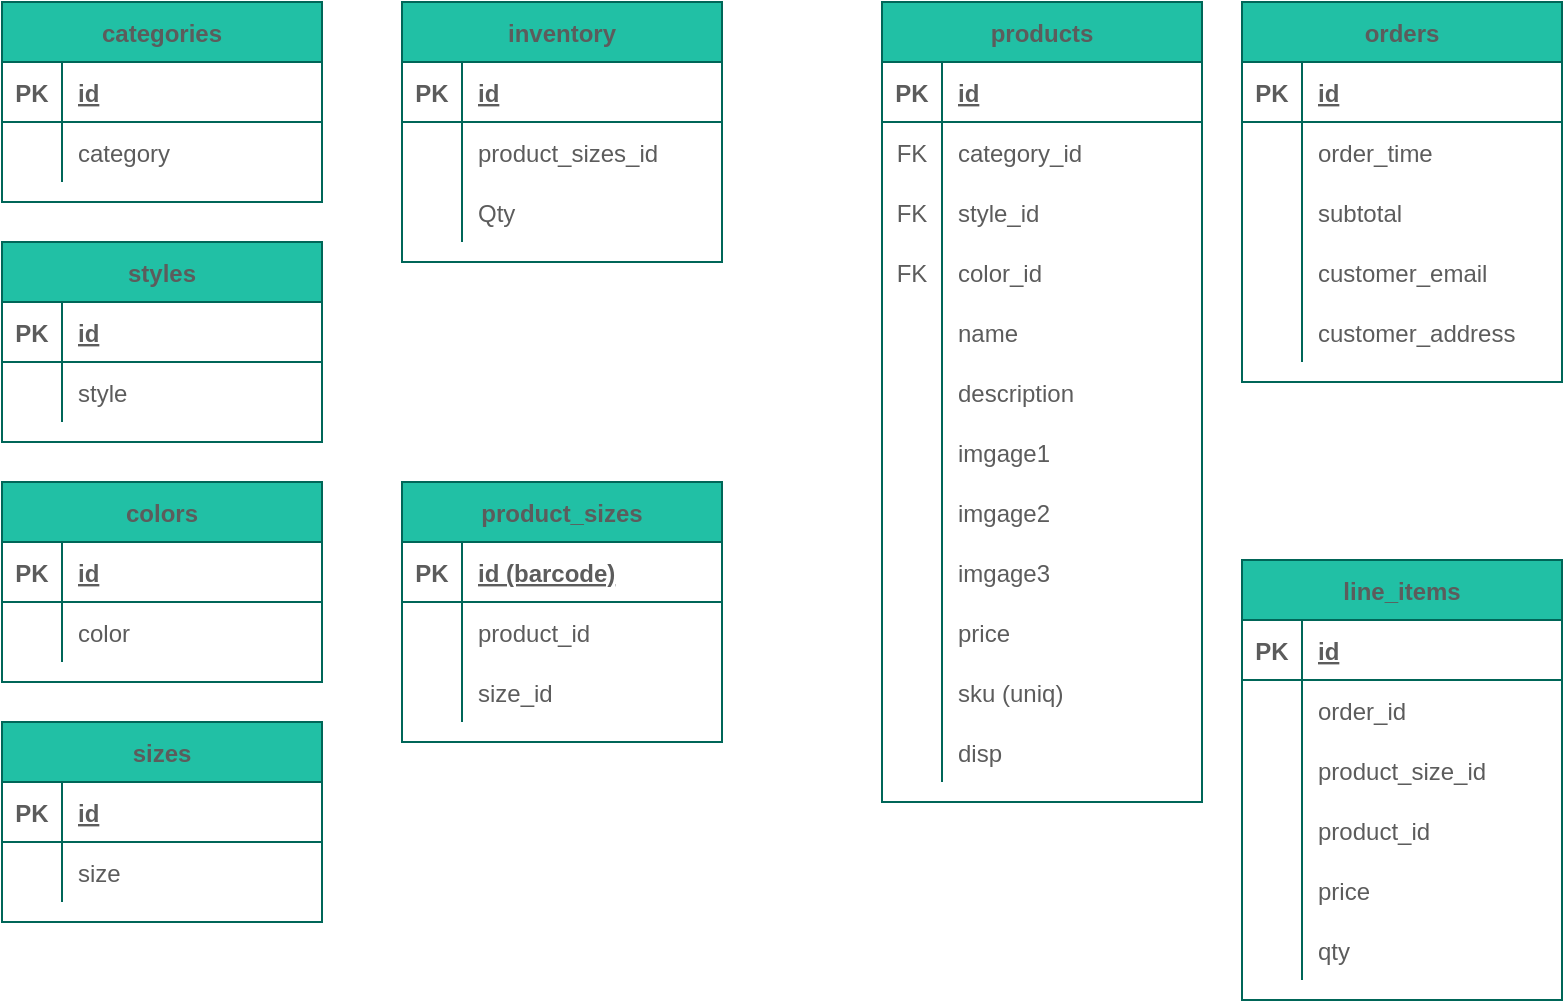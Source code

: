 <mxfile version="20.0.4" type="device"><diagram id="tnVehhKtfRw52It3vK0x" name="Page-1"><mxGraphModel dx="877" dy="520" grid="1" gridSize="10" guides="1" tooltips="1" connect="1" arrows="1" fold="1" page="1" pageScale="1" pageWidth="850" pageHeight="1100" math="0" shadow="0"><root><mxCell id="0"/><mxCell id="1" parent="0"/><mxCell id="VbvhV6_01hrzj6nOwk0_-45" value="categories" style="shape=table;startSize=30;container=1;collapsible=1;childLayout=tableLayout;fixedRows=1;rowLines=0;fontStyle=1;align=center;resizeLast=1;glass=0;fillColor=#21C0A5;strokeColor=#006658;fontColor=#5C5C5C;" parent="1" vertex="1"><mxGeometry x="40" y="40" width="160" height="100" as="geometry"/></mxCell><mxCell id="VbvhV6_01hrzj6nOwk0_-46" value="" style="shape=tableRow;horizontal=0;startSize=0;swimlaneHead=0;swimlaneBody=0;fillColor=none;collapsible=0;dropTarget=0;points=[[0,0.5],[1,0.5]];portConstraint=eastwest;top=0;left=0;right=0;bottom=1;glass=0;strokeColor=#006658;fontColor=#5C5C5C;" parent="VbvhV6_01hrzj6nOwk0_-45" vertex="1"><mxGeometry y="30" width="160" height="30" as="geometry"/></mxCell><mxCell id="VbvhV6_01hrzj6nOwk0_-47" value="PK" style="shape=partialRectangle;connectable=0;fillColor=none;top=0;left=0;bottom=0;right=0;fontStyle=1;overflow=hidden;glass=0;strokeColor=#006658;fontColor=#5C5C5C;" parent="VbvhV6_01hrzj6nOwk0_-46" vertex="1"><mxGeometry width="30" height="30" as="geometry"><mxRectangle width="30" height="30" as="alternateBounds"/></mxGeometry></mxCell><mxCell id="VbvhV6_01hrzj6nOwk0_-48" value="id" style="shape=partialRectangle;connectable=0;fillColor=none;top=0;left=0;bottom=0;right=0;align=left;spacingLeft=6;fontStyle=5;overflow=hidden;glass=0;strokeColor=#006658;fontColor=#5C5C5C;" parent="VbvhV6_01hrzj6nOwk0_-46" vertex="1"><mxGeometry x="30" width="130" height="30" as="geometry"><mxRectangle width="130" height="30" as="alternateBounds"/></mxGeometry></mxCell><mxCell id="VbvhV6_01hrzj6nOwk0_-49" value="" style="shape=tableRow;horizontal=0;startSize=0;swimlaneHead=0;swimlaneBody=0;fillColor=none;collapsible=0;dropTarget=0;points=[[0,0.5],[1,0.5]];portConstraint=eastwest;top=0;left=0;right=0;bottom=0;glass=0;strokeColor=#006658;fontColor=#5C5C5C;" parent="VbvhV6_01hrzj6nOwk0_-45" vertex="1"><mxGeometry y="60" width="160" height="30" as="geometry"/></mxCell><mxCell id="VbvhV6_01hrzj6nOwk0_-50" value="" style="shape=partialRectangle;connectable=0;fillColor=none;top=0;left=0;bottom=0;right=0;editable=1;overflow=hidden;glass=0;strokeColor=#006658;fontColor=#5C5C5C;" parent="VbvhV6_01hrzj6nOwk0_-49" vertex="1"><mxGeometry width="30" height="30" as="geometry"><mxRectangle width="30" height="30" as="alternateBounds"/></mxGeometry></mxCell><mxCell id="VbvhV6_01hrzj6nOwk0_-51" value="category" style="shape=partialRectangle;connectable=0;fillColor=none;top=0;left=0;bottom=0;right=0;align=left;spacingLeft=6;overflow=hidden;glass=0;strokeColor=#006658;fontColor=#5C5C5C;" parent="VbvhV6_01hrzj6nOwk0_-49" vertex="1"><mxGeometry x="30" width="130" height="30" as="geometry"><mxRectangle width="130" height="30" as="alternateBounds"/></mxGeometry></mxCell><mxCell id="VbvhV6_01hrzj6nOwk0_-78" value="styles" style="shape=table;startSize=30;container=1;collapsible=1;childLayout=tableLayout;fixedRows=1;rowLines=0;fontStyle=1;align=center;resizeLast=1;glass=0;fillColor=#21C0A5;strokeColor=#006658;fontColor=#5C5C5C;" parent="1" vertex="1"><mxGeometry x="40" y="160" width="160" height="100" as="geometry"/></mxCell><mxCell id="VbvhV6_01hrzj6nOwk0_-79" value="" style="shape=tableRow;horizontal=0;startSize=0;swimlaneHead=0;swimlaneBody=0;fillColor=none;collapsible=0;dropTarget=0;points=[[0,0.5],[1,0.5]];portConstraint=eastwest;top=0;left=0;right=0;bottom=1;glass=0;strokeColor=#006658;fontColor=#5C5C5C;" parent="VbvhV6_01hrzj6nOwk0_-78" vertex="1"><mxGeometry y="30" width="160" height="30" as="geometry"/></mxCell><mxCell id="VbvhV6_01hrzj6nOwk0_-80" value="PK" style="shape=partialRectangle;connectable=0;fillColor=none;top=0;left=0;bottom=0;right=0;fontStyle=1;overflow=hidden;glass=0;strokeColor=#006658;fontColor=#5C5C5C;" parent="VbvhV6_01hrzj6nOwk0_-79" vertex="1"><mxGeometry width="30" height="30" as="geometry"><mxRectangle width="30" height="30" as="alternateBounds"/></mxGeometry></mxCell><mxCell id="VbvhV6_01hrzj6nOwk0_-81" value="id" style="shape=partialRectangle;connectable=0;fillColor=none;top=0;left=0;bottom=0;right=0;align=left;spacingLeft=6;fontStyle=5;overflow=hidden;glass=0;strokeColor=#006658;fontColor=#5C5C5C;" parent="VbvhV6_01hrzj6nOwk0_-79" vertex="1"><mxGeometry x="30" width="130" height="30" as="geometry"><mxRectangle width="130" height="30" as="alternateBounds"/></mxGeometry></mxCell><mxCell id="VbvhV6_01hrzj6nOwk0_-82" value="" style="shape=tableRow;horizontal=0;startSize=0;swimlaneHead=0;swimlaneBody=0;fillColor=none;collapsible=0;dropTarget=0;points=[[0,0.5],[1,0.5]];portConstraint=eastwest;top=0;left=0;right=0;bottom=0;glass=0;strokeColor=#006658;fontColor=#5C5C5C;" parent="VbvhV6_01hrzj6nOwk0_-78" vertex="1"><mxGeometry y="60" width="160" height="30" as="geometry"/></mxCell><mxCell id="VbvhV6_01hrzj6nOwk0_-83" value="" style="shape=partialRectangle;connectable=0;fillColor=none;top=0;left=0;bottom=0;right=0;editable=1;overflow=hidden;glass=0;strokeColor=#006658;fontColor=#5C5C5C;" parent="VbvhV6_01hrzj6nOwk0_-82" vertex="1"><mxGeometry width="30" height="30" as="geometry"><mxRectangle width="30" height="30" as="alternateBounds"/></mxGeometry></mxCell><mxCell id="VbvhV6_01hrzj6nOwk0_-84" value="style" style="shape=partialRectangle;connectable=0;fillColor=none;top=0;left=0;bottom=0;right=0;align=left;spacingLeft=6;overflow=hidden;glass=0;strokeColor=#006658;fontColor=#5C5C5C;" parent="VbvhV6_01hrzj6nOwk0_-82" vertex="1"><mxGeometry x="30" width="130" height="30" as="geometry"><mxRectangle width="130" height="30" as="alternateBounds"/></mxGeometry></mxCell><mxCell id="VbvhV6_01hrzj6nOwk0_-92" value="colors" style="shape=table;startSize=30;container=1;collapsible=1;childLayout=tableLayout;fixedRows=1;rowLines=0;fontStyle=1;align=center;resizeLast=1;glass=0;fillColor=#21C0A5;strokeColor=#006658;fontColor=#5C5C5C;" parent="1" vertex="1"><mxGeometry x="40" y="280" width="160" height="100" as="geometry"/></mxCell><mxCell id="VbvhV6_01hrzj6nOwk0_-93" value="" style="shape=tableRow;horizontal=0;startSize=0;swimlaneHead=0;swimlaneBody=0;fillColor=none;collapsible=0;dropTarget=0;points=[[0,0.5],[1,0.5]];portConstraint=eastwest;top=0;left=0;right=0;bottom=1;glass=0;strokeColor=#006658;fontColor=#5C5C5C;" parent="VbvhV6_01hrzj6nOwk0_-92" vertex="1"><mxGeometry y="30" width="160" height="30" as="geometry"/></mxCell><mxCell id="VbvhV6_01hrzj6nOwk0_-94" value="PK" style="shape=partialRectangle;connectable=0;fillColor=none;top=0;left=0;bottom=0;right=0;fontStyle=1;overflow=hidden;glass=0;strokeColor=#006658;fontColor=#5C5C5C;" parent="VbvhV6_01hrzj6nOwk0_-93" vertex="1"><mxGeometry width="30" height="30" as="geometry"><mxRectangle width="30" height="30" as="alternateBounds"/></mxGeometry></mxCell><mxCell id="VbvhV6_01hrzj6nOwk0_-95" value="id" style="shape=partialRectangle;connectable=0;fillColor=none;top=0;left=0;bottom=0;right=0;align=left;spacingLeft=6;fontStyle=5;overflow=hidden;glass=0;strokeColor=#006658;fontColor=#5C5C5C;" parent="VbvhV6_01hrzj6nOwk0_-93" vertex="1"><mxGeometry x="30" width="130" height="30" as="geometry"><mxRectangle width="130" height="30" as="alternateBounds"/></mxGeometry></mxCell><mxCell id="VbvhV6_01hrzj6nOwk0_-96" value="" style="shape=tableRow;horizontal=0;startSize=0;swimlaneHead=0;swimlaneBody=0;fillColor=none;collapsible=0;dropTarget=0;points=[[0,0.5],[1,0.5]];portConstraint=eastwest;top=0;left=0;right=0;bottom=0;glass=0;strokeColor=#006658;fontColor=#5C5C5C;" parent="VbvhV6_01hrzj6nOwk0_-92" vertex="1"><mxGeometry y="60" width="160" height="30" as="geometry"/></mxCell><mxCell id="VbvhV6_01hrzj6nOwk0_-97" value="" style="shape=partialRectangle;connectable=0;fillColor=none;top=0;left=0;bottom=0;right=0;editable=1;overflow=hidden;glass=0;strokeColor=#006658;fontColor=#5C5C5C;" parent="VbvhV6_01hrzj6nOwk0_-96" vertex="1"><mxGeometry width="30" height="30" as="geometry"><mxRectangle width="30" height="30" as="alternateBounds"/></mxGeometry></mxCell><mxCell id="VbvhV6_01hrzj6nOwk0_-98" value="color" style="shape=partialRectangle;connectable=0;fillColor=none;top=0;left=0;bottom=0;right=0;align=left;spacingLeft=6;overflow=hidden;glass=0;strokeColor=#006658;fontColor=#5C5C5C;" parent="VbvhV6_01hrzj6nOwk0_-96" vertex="1"><mxGeometry x="30" width="130" height="30" as="geometry"><mxRectangle width="130" height="30" as="alternateBounds"/></mxGeometry></mxCell><mxCell id="VbvhV6_01hrzj6nOwk0_-99" value="sizes" style="shape=table;startSize=30;container=1;collapsible=1;childLayout=tableLayout;fixedRows=1;rowLines=0;fontStyle=1;align=center;resizeLast=1;glass=0;fillColor=#21C0A5;strokeColor=#006658;fontColor=#5C5C5C;" parent="1" vertex="1"><mxGeometry x="40" y="400" width="160" height="100" as="geometry"/></mxCell><mxCell id="VbvhV6_01hrzj6nOwk0_-100" value="" style="shape=tableRow;horizontal=0;startSize=0;swimlaneHead=0;swimlaneBody=0;fillColor=none;collapsible=0;dropTarget=0;points=[[0,0.5],[1,0.5]];portConstraint=eastwest;top=0;left=0;right=0;bottom=1;glass=0;strokeColor=#006658;fontColor=#5C5C5C;" parent="VbvhV6_01hrzj6nOwk0_-99" vertex="1"><mxGeometry y="30" width="160" height="30" as="geometry"/></mxCell><mxCell id="VbvhV6_01hrzj6nOwk0_-101" value="PK" style="shape=partialRectangle;connectable=0;fillColor=none;top=0;left=0;bottom=0;right=0;fontStyle=1;overflow=hidden;glass=0;strokeColor=#006658;fontColor=#5C5C5C;" parent="VbvhV6_01hrzj6nOwk0_-100" vertex="1"><mxGeometry width="30" height="30" as="geometry"><mxRectangle width="30" height="30" as="alternateBounds"/></mxGeometry></mxCell><mxCell id="VbvhV6_01hrzj6nOwk0_-102" value="id" style="shape=partialRectangle;connectable=0;fillColor=none;top=0;left=0;bottom=0;right=0;align=left;spacingLeft=6;fontStyle=5;overflow=hidden;glass=0;strokeColor=#006658;fontColor=#5C5C5C;" parent="VbvhV6_01hrzj6nOwk0_-100" vertex="1"><mxGeometry x="30" width="130" height="30" as="geometry"><mxRectangle width="130" height="30" as="alternateBounds"/></mxGeometry></mxCell><mxCell id="VbvhV6_01hrzj6nOwk0_-103" value="" style="shape=tableRow;horizontal=0;startSize=0;swimlaneHead=0;swimlaneBody=0;fillColor=none;collapsible=0;dropTarget=0;points=[[0,0.5],[1,0.5]];portConstraint=eastwest;top=0;left=0;right=0;bottom=0;glass=0;strokeColor=#006658;fontColor=#5C5C5C;" parent="VbvhV6_01hrzj6nOwk0_-99" vertex="1"><mxGeometry y="60" width="160" height="30" as="geometry"/></mxCell><mxCell id="VbvhV6_01hrzj6nOwk0_-104" value="" style="shape=partialRectangle;connectable=0;fillColor=none;top=0;left=0;bottom=0;right=0;editable=1;overflow=hidden;glass=0;strokeColor=#006658;fontColor=#5C5C5C;" parent="VbvhV6_01hrzj6nOwk0_-103" vertex="1"><mxGeometry width="30" height="30" as="geometry"><mxRectangle width="30" height="30" as="alternateBounds"/></mxGeometry></mxCell><mxCell id="VbvhV6_01hrzj6nOwk0_-105" value="size" style="shape=partialRectangle;connectable=0;fillColor=none;top=0;left=0;bottom=0;right=0;align=left;spacingLeft=6;overflow=hidden;glass=0;strokeColor=#006658;fontColor=#5C5C5C;" parent="VbvhV6_01hrzj6nOwk0_-103" vertex="1"><mxGeometry x="30" width="130" height="30" as="geometry"><mxRectangle width="130" height="30" as="alternateBounds"/></mxGeometry></mxCell><mxCell id="VbvhV6_01hrzj6nOwk0_-106" value="product_sizes" style="shape=table;startSize=30;container=1;collapsible=1;childLayout=tableLayout;fixedRows=1;rowLines=0;fontStyle=1;align=center;resizeLast=1;glass=0;fillColor=#21C0A5;strokeColor=#006658;fontColor=#5C5C5C;" parent="1" vertex="1"><mxGeometry x="240" y="280" width="160" height="130" as="geometry"/></mxCell><mxCell id="VbvhV6_01hrzj6nOwk0_-107" value="" style="shape=tableRow;horizontal=0;startSize=0;swimlaneHead=0;swimlaneBody=0;fillColor=none;collapsible=0;dropTarget=0;points=[[0,0.5],[1,0.5]];portConstraint=eastwest;top=0;left=0;right=0;bottom=1;glass=0;strokeColor=#006658;fontColor=#5C5C5C;" parent="VbvhV6_01hrzj6nOwk0_-106" vertex="1"><mxGeometry y="30" width="160" height="30" as="geometry"/></mxCell><mxCell id="VbvhV6_01hrzj6nOwk0_-108" value="PK" style="shape=partialRectangle;connectable=0;fillColor=none;top=0;left=0;bottom=0;right=0;fontStyle=1;overflow=hidden;glass=0;strokeColor=#006658;fontColor=#5C5C5C;" parent="VbvhV6_01hrzj6nOwk0_-107" vertex="1"><mxGeometry width="30" height="30" as="geometry"><mxRectangle width="30" height="30" as="alternateBounds"/></mxGeometry></mxCell><mxCell id="VbvhV6_01hrzj6nOwk0_-109" value="id (barcode)" style="shape=partialRectangle;connectable=0;fillColor=none;top=0;left=0;bottom=0;right=0;align=left;spacingLeft=6;fontStyle=5;overflow=hidden;glass=0;strokeColor=#006658;fontColor=#5C5C5C;" parent="VbvhV6_01hrzj6nOwk0_-107" vertex="1"><mxGeometry x="30" width="130" height="30" as="geometry"><mxRectangle width="130" height="30" as="alternateBounds"/></mxGeometry></mxCell><mxCell id="VbvhV6_01hrzj6nOwk0_-110" value="" style="shape=tableRow;horizontal=0;startSize=0;swimlaneHead=0;swimlaneBody=0;fillColor=none;collapsible=0;dropTarget=0;points=[[0,0.5],[1,0.5]];portConstraint=eastwest;top=0;left=0;right=0;bottom=0;glass=0;strokeColor=#006658;fontColor=#5C5C5C;" parent="VbvhV6_01hrzj6nOwk0_-106" vertex="1"><mxGeometry y="60" width="160" height="30" as="geometry"/></mxCell><mxCell id="VbvhV6_01hrzj6nOwk0_-111" value="" style="shape=partialRectangle;connectable=0;fillColor=none;top=0;left=0;bottom=0;right=0;editable=1;overflow=hidden;glass=0;strokeColor=#006658;fontColor=#5C5C5C;" parent="VbvhV6_01hrzj6nOwk0_-110" vertex="1"><mxGeometry width="30" height="30" as="geometry"><mxRectangle width="30" height="30" as="alternateBounds"/></mxGeometry></mxCell><mxCell id="VbvhV6_01hrzj6nOwk0_-112" value="product_id" style="shape=partialRectangle;connectable=0;fillColor=none;top=0;left=0;bottom=0;right=0;align=left;spacingLeft=6;overflow=hidden;glass=0;strokeColor=#006658;fontColor=#5C5C5C;" parent="VbvhV6_01hrzj6nOwk0_-110" vertex="1"><mxGeometry x="30" width="130" height="30" as="geometry"><mxRectangle width="130" height="30" as="alternateBounds"/></mxGeometry></mxCell><mxCell id="VbvhV6_01hrzj6nOwk0_-121" value="" style="shape=tableRow;horizontal=0;startSize=0;swimlaneHead=0;swimlaneBody=0;fillColor=none;collapsible=0;dropTarget=0;points=[[0,0.5],[1,0.5]];portConstraint=eastwest;top=0;left=0;right=0;bottom=0;glass=0;strokeColor=#006658;fontColor=#5C5C5C;" parent="VbvhV6_01hrzj6nOwk0_-106" vertex="1"><mxGeometry y="90" width="160" height="30" as="geometry"/></mxCell><mxCell id="VbvhV6_01hrzj6nOwk0_-122" value="" style="shape=partialRectangle;connectable=0;fillColor=none;top=0;left=0;bottom=0;right=0;editable=1;overflow=hidden;glass=0;strokeColor=#006658;fontColor=#5C5C5C;" parent="VbvhV6_01hrzj6nOwk0_-121" vertex="1"><mxGeometry width="30" height="30" as="geometry"><mxRectangle width="30" height="30" as="alternateBounds"/></mxGeometry></mxCell><mxCell id="VbvhV6_01hrzj6nOwk0_-123" value="size_id" style="shape=partialRectangle;connectable=0;fillColor=none;top=0;left=0;bottom=0;right=0;align=left;spacingLeft=6;overflow=hidden;glass=0;strokeColor=#006658;fontColor=#5C5C5C;" parent="VbvhV6_01hrzj6nOwk0_-121" vertex="1"><mxGeometry x="30" width="130" height="30" as="geometry"><mxRectangle width="130" height="30" as="alternateBounds"/></mxGeometry></mxCell><mxCell id="VbvhV6_01hrzj6nOwk0_-127" value="inventory" style="shape=table;startSize=30;container=1;collapsible=1;childLayout=tableLayout;fixedRows=1;rowLines=0;fontStyle=1;align=center;resizeLast=1;glass=0;fillColor=#21C0A5;strokeColor=#006658;fontColor=#5C5C5C;" parent="1" vertex="1"><mxGeometry x="240" y="40" width="160" height="130" as="geometry"/></mxCell><mxCell id="VbvhV6_01hrzj6nOwk0_-128" value="" style="shape=tableRow;horizontal=0;startSize=0;swimlaneHead=0;swimlaneBody=0;fillColor=none;collapsible=0;dropTarget=0;points=[[0,0.5],[1,0.5]];portConstraint=eastwest;top=0;left=0;right=0;bottom=1;glass=0;strokeColor=#006658;fontColor=#5C5C5C;" parent="VbvhV6_01hrzj6nOwk0_-127" vertex="1"><mxGeometry y="30" width="160" height="30" as="geometry"/></mxCell><mxCell id="VbvhV6_01hrzj6nOwk0_-129" value="PK" style="shape=partialRectangle;connectable=0;fillColor=none;top=0;left=0;bottom=0;right=0;fontStyle=1;overflow=hidden;glass=0;strokeColor=#006658;fontColor=#5C5C5C;" parent="VbvhV6_01hrzj6nOwk0_-128" vertex="1"><mxGeometry width="30" height="30" as="geometry"><mxRectangle width="30" height="30" as="alternateBounds"/></mxGeometry></mxCell><mxCell id="VbvhV6_01hrzj6nOwk0_-130" value="id" style="shape=partialRectangle;connectable=0;fillColor=none;top=0;left=0;bottom=0;right=0;align=left;spacingLeft=6;fontStyle=5;overflow=hidden;glass=0;strokeColor=#006658;fontColor=#5C5C5C;" parent="VbvhV6_01hrzj6nOwk0_-128" vertex="1"><mxGeometry x="30" width="130" height="30" as="geometry"><mxRectangle width="130" height="30" as="alternateBounds"/></mxGeometry></mxCell><mxCell id="VbvhV6_01hrzj6nOwk0_-131" value="" style="shape=tableRow;horizontal=0;startSize=0;swimlaneHead=0;swimlaneBody=0;fillColor=none;collapsible=0;dropTarget=0;points=[[0,0.5],[1,0.5]];portConstraint=eastwest;top=0;left=0;right=0;bottom=0;glass=0;strokeColor=#006658;fontColor=#5C5C5C;" parent="VbvhV6_01hrzj6nOwk0_-127" vertex="1"><mxGeometry y="60" width="160" height="30" as="geometry"/></mxCell><mxCell id="VbvhV6_01hrzj6nOwk0_-132" value="" style="shape=partialRectangle;connectable=0;fillColor=none;top=0;left=0;bottom=0;right=0;editable=1;overflow=hidden;glass=0;strokeColor=#006658;fontColor=#5C5C5C;" parent="VbvhV6_01hrzj6nOwk0_-131" vertex="1"><mxGeometry width="30" height="30" as="geometry"><mxRectangle width="30" height="30" as="alternateBounds"/></mxGeometry></mxCell><mxCell id="VbvhV6_01hrzj6nOwk0_-133" value="product_sizes_id" style="shape=partialRectangle;connectable=0;fillColor=none;top=0;left=0;bottom=0;right=0;align=left;spacingLeft=6;overflow=hidden;glass=0;strokeColor=#006658;fontColor=#5C5C5C;" parent="VbvhV6_01hrzj6nOwk0_-131" vertex="1"><mxGeometry x="30" width="130" height="30" as="geometry"><mxRectangle width="130" height="30" as="alternateBounds"/></mxGeometry></mxCell><mxCell id="VbvhV6_01hrzj6nOwk0_-134" value="" style="shape=tableRow;horizontal=0;startSize=0;swimlaneHead=0;swimlaneBody=0;fillColor=none;collapsible=0;dropTarget=0;points=[[0,0.5],[1,0.5]];portConstraint=eastwest;top=0;left=0;right=0;bottom=0;glass=0;strokeColor=#006658;fontColor=#5C5C5C;" parent="VbvhV6_01hrzj6nOwk0_-127" vertex="1"><mxGeometry y="90" width="160" height="30" as="geometry"/></mxCell><mxCell id="VbvhV6_01hrzj6nOwk0_-135" value="" style="shape=partialRectangle;connectable=0;fillColor=none;top=0;left=0;bottom=0;right=0;editable=1;overflow=hidden;glass=0;strokeColor=#006658;fontColor=#5C5C5C;" parent="VbvhV6_01hrzj6nOwk0_-134" vertex="1"><mxGeometry width="30" height="30" as="geometry"><mxRectangle width="30" height="30" as="alternateBounds"/></mxGeometry></mxCell><mxCell id="VbvhV6_01hrzj6nOwk0_-136" value="Qty" style="shape=partialRectangle;connectable=0;fillColor=none;top=0;left=0;bottom=0;right=0;align=left;spacingLeft=6;overflow=hidden;glass=0;strokeColor=#006658;fontColor=#5C5C5C;" parent="VbvhV6_01hrzj6nOwk0_-134" vertex="1"><mxGeometry x="30" width="130" height="30" as="geometry"><mxRectangle width="130" height="30" as="alternateBounds"/></mxGeometry></mxCell><mxCell id="VbvhV6_01hrzj6nOwk0_-140" value="products" style="shape=table;startSize=30;container=1;collapsible=1;childLayout=tableLayout;fixedRows=1;rowLines=0;fontStyle=1;align=center;resizeLast=1;glass=0;fillColor=#21C0A5;strokeColor=#006658;fontColor=#5C5C5C;" parent="1" vertex="1"><mxGeometry x="480" y="40" width="160" height="400" as="geometry"/></mxCell><mxCell id="VbvhV6_01hrzj6nOwk0_-141" value="" style="shape=tableRow;horizontal=0;startSize=0;swimlaneHead=0;swimlaneBody=0;fillColor=none;collapsible=0;dropTarget=0;points=[[0,0.5],[1,0.5]];portConstraint=eastwest;top=0;left=0;right=0;bottom=1;glass=0;strokeColor=#006658;fontColor=#5C5C5C;" parent="VbvhV6_01hrzj6nOwk0_-140" vertex="1"><mxGeometry y="30" width="160" height="30" as="geometry"/></mxCell><mxCell id="VbvhV6_01hrzj6nOwk0_-142" value="PK" style="shape=partialRectangle;connectable=0;fillColor=none;top=0;left=0;bottom=0;right=0;fontStyle=1;overflow=hidden;glass=0;strokeColor=#006658;fontColor=#5C5C5C;" parent="VbvhV6_01hrzj6nOwk0_-141" vertex="1"><mxGeometry width="30" height="30" as="geometry"><mxRectangle width="30" height="30" as="alternateBounds"/></mxGeometry></mxCell><mxCell id="VbvhV6_01hrzj6nOwk0_-143" value="id" style="shape=partialRectangle;connectable=0;fillColor=none;top=0;left=0;bottom=0;right=0;align=left;spacingLeft=6;fontStyle=5;overflow=hidden;glass=0;strokeColor=#006658;fontColor=#5C5C5C;" parent="VbvhV6_01hrzj6nOwk0_-141" vertex="1"><mxGeometry x="30" width="130" height="30" as="geometry"><mxRectangle width="130" height="30" as="alternateBounds"/></mxGeometry></mxCell><mxCell id="VbvhV6_01hrzj6nOwk0_-144" value="" style="shape=tableRow;horizontal=0;startSize=0;swimlaneHead=0;swimlaneBody=0;fillColor=none;collapsible=0;dropTarget=0;points=[[0,0.5],[1,0.5]];portConstraint=eastwest;top=0;left=0;right=0;bottom=0;glass=0;strokeColor=#006658;fontColor=#5C5C5C;" parent="VbvhV6_01hrzj6nOwk0_-140" vertex="1"><mxGeometry y="60" width="160" height="30" as="geometry"/></mxCell><mxCell id="VbvhV6_01hrzj6nOwk0_-145" value="FK" style="shape=partialRectangle;connectable=0;fillColor=none;top=0;left=0;bottom=0;right=0;editable=1;overflow=hidden;glass=0;strokeColor=#006658;fontColor=#5C5C5C;" parent="VbvhV6_01hrzj6nOwk0_-144" vertex="1"><mxGeometry width="30" height="30" as="geometry"><mxRectangle width="30" height="30" as="alternateBounds"/></mxGeometry></mxCell><mxCell id="VbvhV6_01hrzj6nOwk0_-146" value="category_id" style="shape=partialRectangle;connectable=0;fillColor=none;top=0;left=0;bottom=0;right=0;align=left;spacingLeft=6;overflow=hidden;glass=0;strokeColor=#006658;fontColor=#5C5C5C;" parent="VbvhV6_01hrzj6nOwk0_-144" vertex="1"><mxGeometry x="30" width="130" height="30" as="geometry"><mxRectangle width="130" height="30" as="alternateBounds"/></mxGeometry></mxCell><mxCell id="VbvhV6_01hrzj6nOwk0_-147" value="" style="shape=tableRow;horizontal=0;startSize=0;swimlaneHead=0;swimlaneBody=0;fillColor=none;collapsible=0;dropTarget=0;points=[[0,0.5],[1,0.5]];portConstraint=eastwest;top=0;left=0;right=0;bottom=0;glass=0;strokeColor=#006658;fontColor=#5C5C5C;" parent="VbvhV6_01hrzj6nOwk0_-140" vertex="1"><mxGeometry y="90" width="160" height="30" as="geometry"/></mxCell><mxCell id="VbvhV6_01hrzj6nOwk0_-148" value="FK" style="shape=partialRectangle;connectable=0;fillColor=none;top=0;left=0;bottom=0;right=0;editable=1;overflow=hidden;glass=0;strokeColor=#006658;fontColor=#5C5C5C;" parent="VbvhV6_01hrzj6nOwk0_-147" vertex="1"><mxGeometry width="30" height="30" as="geometry"><mxRectangle width="30" height="30" as="alternateBounds"/></mxGeometry></mxCell><mxCell id="VbvhV6_01hrzj6nOwk0_-149" value="style_id" style="shape=partialRectangle;connectable=0;fillColor=none;top=0;left=0;bottom=0;right=0;align=left;spacingLeft=6;overflow=hidden;glass=0;strokeColor=#006658;fontColor=#5C5C5C;" parent="VbvhV6_01hrzj6nOwk0_-147" vertex="1"><mxGeometry x="30" width="130" height="30" as="geometry"><mxRectangle width="130" height="30" as="alternateBounds"/></mxGeometry></mxCell><mxCell id="VbvhV6_01hrzj6nOwk0_-153" value="" style="shape=tableRow;horizontal=0;startSize=0;swimlaneHead=0;swimlaneBody=0;fillColor=none;collapsible=0;dropTarget=0;points=[[0,0.5],[1,0.5]];portConstraint=eastwest;top=0;left=0;right=0;bottom=0;glass=0;strokeColor=#006658;fontColor=#5C5C5C;" parent="VbvhV6_01hrzj6nOwk0_-140" vertex="1"><mxGeometry y="120" width="160" height="30" as="geometry"/></mxCell><mxCell id="VbvhV6_01hrzj6nOwk0_-154" value="FK" style="shape=partialRectangle;connectable=0;fillColor=none;top=0;left=0;bottom=0;right=0;editable=1;overflow=hidden;glass=0;strokeColor=#006658;fontColor=#5C5C5C;" parent="VbvhV6_01hrzj6nOwk0_-153" vertex="1"><mxGeometry width="30" height="30" as="geometry"><mxRectangle width="30" height="30" as="alternateBounds"/></mxGeometry></mxCell><mxCell id="VbvhV6_01hrzj6nOwk0_-155" value="color_id" style="shape=partialRectangle;connectable=0;fillColor=none;top=0;left=0;bottom=0;right=0;align=left;spacingLeft=6;overflow=hidden;glass=0;strokeColor=#006658;fontColor=#5C5C5C;" parent="VbvhV6_01hrzj6nOwk0_-153" vertex="1"><mxGeometry x="30" width="130" height="30" as="geometry"><mxRectangle width="130" height="30" as="alternateBounds"/></mxGeometry></mxCell><mxCell id="VbvhV6_01hrzj6nOwk0_-156" value="" style="shape=tableRow;horizontal=0;startSize=0;swimlaneHead=0;swimlaneBody=0;fillColor=none;collapsible=0;dropTarget=0;points=[[0,0.5],[1,0.5]];portConstraint=eastwest;top=0;left=0;right=0;bottom=0;glass=0;strokeColor=#006658;fontColor=#5C5C5C;" parent="VbvhV6_01hrzj6nOwk0_-140" vertex="1"><mxGeometry y="150" width="160" height="30" as="geometry"/></mxCell><mxCell id="VbvhV6_01hrzj6nOwk0_-157" value="" style="shape=partialRectangle;connectable=0;fillColor=none;top=0;left=0;bottom=0;right=0;editable=1;overflow=hidden;glass=0;strokeColor=#006658;fontColor=#5C5C5C;" parent="VbvhV6_01hrzj6nOwk0_-156" vertex="1"><mxGeometry width="30" height="30" as="geometry"><mxRectangle width="30" height="30" as="alternateBounds"/></mxGeometry></mxCell><mxCell id="VbvhV6_01hrzj6nOwk0_-158" value="name" style="shape=partialRectangle;connectable=0;fillColor=none;top=0;left=0;bottom=0;right=0;align=left;spacingLeft=6;overflow=hidden;glass=0;strokeColor=#006658;fontColor=#5C5C5C;" parent="VbvhV6_01hrzj6nOwk0_-156" vertex="1"><mxGeometry x="30" width="130" height="30" as="geometry"><mxRectangle width="130" height="30" as="alternateBounds"/></mxGeometry></mxCell><mxCell id="VbvhV6_01hrzj6nOwk0_-168" value="" style="shape=tableRow;horizontal=0;startSize=0;swimlaneHead=0;swimlaneBody=0;fillColor=none;collapsible=0;dropTarget=0;points=[[0,0.5],[1,0.5]];portConstraint=eastwest;top=0;left=0;right=0;bottom=0;glass=0;strokeColor=#006658;fontColor=#5C5C5C;" parent="VbvhV6_01hrzj6nOwk0_-140" vertex="1"><mxGeometry y="180" width="160" height="30" as="geometry"/></mxCell><mxCell id="VbvhV6_01hrzj6nOwk0_-169" value="" style="shape=partialRectangle;connectable=0;fillColor=none;top=0;left=0;bottom=0;right=0;editable=1;overflow=hidden;glass=0;strokeColor=#006658;fontColor=#5C5C5C;" parent="VbvhV6_01hrzj6nOwk0_-168" vertex="1"><mxGeometry width="30" height="30" as="geometry"><mxRectangle width="30" height="30" as="alternateBounds"/></mxGeometry></mxCell><mxCell id="VbvhV6_01hrzj6nOwk0_-170" value="description" style="shape=partialRectangle;connectable=0;fillColor=none;top=0;left=0;bottom=0;right=0;align=left;spacingLeft=6;overflow=hidden;glass=0;strokeColor=#006658;fontColor=#5C5C5C;" parent="VbvhV6_01hrzj6nOwk0_-168" vertex="1"><mxGeometry x="30" width="130" height="30" as="geometry"><mxRectangle width="130" height="30" as="alternateBounds"/></mxGeometry></mxCell><mxCell id="VbvhV6_01hrzj6nOwk0_-159" value="" style="shape=tableRow;horizontal=0;startSize=0;swimlaneHead=0;swimlaneBody=0;fillColor=none;collapsible=0;dropTarget=0;points=[[0,0.5],[1,0.5]];portConstraint=eastwest;top=0;left=0;right=0;bottom=0;glass=0;strokeColor=#006658;fontColor=#5C5C5C;" parent="VbvhV6_01hrzj6nOwk0_-140" vertex="1"><mxGeometry y="210" width="160" height="30" as="geometry"/></mxCell><mxCell id="VbvhV6_01hrzj6nOwk0_-160" value="" style="shape=partialRectangle;connectable=0;fillColor=none;top=0;left=0;bottom=0;right=0;editable=1;overflow=hidden;glass=0;strokeColor=#006658;fontColor=#5C5C5C;" parent="VbvhV6_01hrzj6nOwk0_-159" vertex="1"><mxGeometry width="30" height="30" as="geometry"><mxRectangle width="30" height="30" as="alternateBounds"/></mxGeometry></mxCell><mxCell id="VbvhV6_01hrzj6nOwk0_-161" value="imgage1" style="shape=partialRectangle;connectable=0;fillColor=none;top=0;left=0;bottom=0;right=0;align=left;spacingLeft=6;overflow=hidden;glass=0;strokeColor=#006658;fontColor=#5C5C5C;" parent="VbvhV6_01hrzj6nOwk0_-159" vertex="1"><mxGeometry x="30" width="130" height="30" as="geometry"><mxRectangle width="130" height="30" as="alternateBounds"/></mxGeometry></mxCell><mxCell id="VbvhV6_01hrzj6nOwk0_-162" value="" style="shape=tableRow;horizontal=0;startSize=0;swimlaneHead=0;swimlaneBody=0;fillColor=none;collapsible=0;dropTarget=0;points=[[0,0.5],[1,0.5]];portConstraint=eastwest;top=0;left=0;right=0;bottom=0;glass=0;strokeColor=#006658;fontColor=#5C5C5C;" parent="VbvhV6_01hrzj6nOwk0_-140" vertex="1"><mxGeometry y="240" width="160" height="30" as="geometry"/></mxCell><mxCell id="VbvhV6_01hrzj6nOwk0_-163" value="" style="shape=partialRectangle;connectable=0;fillColor=none;top=0;left=0;bottom=0;right=0;editable=1;overflow=hidden;glass=0;strokeColor=#006658;fontColor=#5C5C5C;" parent="VbvhV6_01hrzj6nOwk0_-162" vertex="1"><mxGeometry width="30" height="30" as="geometry"><mxRectangle width="30" height="30" as="alternateBounds"/></mxGeometry></mxCell><mxCell id="VbvhV6_01hrzj6nOwk0_-164" value="imgage2" style="shape=partialRectangle;connectable=0;fillColor=none;top=0;left=0;bottom=0;right=0;align=left;spacingLeft=6;overflow=hidden;glass=0;strokeColor=#006658;fontColor=#5C5C5C;" parent="VbvhV6_01hrzj6nOwk0_-162" vertex="1"><mxGeometry x="30" width="130" height="30" as="geometry"><mxRectangle width="130" height="30" as="alternateBounds"/></mxGeometry></mxCell><mxCell id="VbvhV6_01hrzj6nOwk0_-165" value="" style="shape=tableRow;horizontal=0;startSize=0;swimlaneHead=0;swimlaneBody=0;fillColor=none;collapsible=0;dropTarget=0;points=[[0,0.5],[1,0.5]];portConstraint=eastwest;top=0;left=0;right=0;bottom=0;glass=0;strokeColor=#006658;fontColor=#5C5C5C;" parent="VbvhV6_01hrzj6nOwk0_-140" vertex="1"><mxGeometry y="270" width="160" height="30" as="geometry"/></mxCell><mxCell id="VbvhV6_01hrzj6nOwk0_-166" value="" style="shape=partialRectangle;connectable=0;fillColor=none;top=0;left=0;bottom=0;right=0;editable=1;overflow=hidden;glass=0;strokeColor=#006658;fontColor=#5C5C5C;" parent="VbvhV6_01hrzj6nOwk0_-165" vertex="1"><mxGeometry width="30" height="30" as="geometry"><mxRectangle width="30" height="30" as="alternateBounds"/></mxGeometry></mxCell><mxCell id="VbvhV6_01hrzj6nOwk0_-167" value="imgage3" style="shape=partialRectangle;connectable=0;fillColor=none;top=0;left=0;bottom=0;right=0;align=left;spacingLeft=6;overflow=hidden;glass=0;strokeColor=#006658;fontColor=#5C5C5C;" parent="VbvhV6_01hrzj6nOwk0_-165" vertex="1"><mxGeometry x="30" width="130" height="30" as="geometry"><mxRectangle width="130" height="30" as="alternateBounds"/></mxGeometry></mxCell><mxCell id="VbvhV6_01hrzj6nOwk0_-171" value="" style="shape=tableRow;horizontal=0;startSize=0;swimlaneHead=0;swimlaneBody=0;fillColor=none;collapsible=0;dropTarget=0;points=[[0,0.5],[1,0.5]];portConstraint=eastwest;top=0;left=0;right=0;bottom=0;glass=0;strokeColor=#006658;fontColor=#5C5C5C;" parent="VbvhV6_01hrzj6nOwk0_-140" vertex="1"><mxGeometry y="300" width="160" height="30" as="geometry"/></mxCell><mxCell id="VbvhV6_01hrzj6nOwk0_-172" value="" style="shape=partialRectangle;connectable=0;fillColor=none;top=0;left=0;bottom=0;right=0;editable=1;overflow=hidden;glass=0;strokeColor=#006658;fontColor=#5C5C5C;" parent="VbvhV6_01hrzj6nOwk0_-171" vertex="1"><mxGeometry width="30" height="30" as="geometry"><mxRectangle width="30" height="30" as="alternateBounds"/></mxGeometry></mxCell><mxCell id="VbvhV6_01hrzj6nOwk0_-173" value="price" style="shape=partialRectangle;connectable=0;fillColor=none;top=0;left=0;bottom=0;right=0;align=left;spacingLeft=6;overflow=hidden;glass=0;strokeColor=#006658;fontColor=#5C5C5C;" parent="VbvhV6_01hrzj6nOwk0_-171" vertex="1"><mxGeometry x="30" width="130" height="30" as="geometry"><mxRectangle width="130" height="30" as="alternateBounds"/></mxGeometry></mxCell><mxCell id="_h-5OMpNQxA_6fFcG_HP-1" value="" style="shape=tableRow;horizontal=0;startSize=0;swimlaneHead=0;swimlaneBody=0;fillColor=none;collapsible=0;dropTarget=0;points=[[0,0.5],[1,0.5]];portConstraint=eastwest;top=0;left=0;right=0;bottom=0;glass=0;strokeColor=#006658;fontColor=#5C5C5C;" parent="VbvhV6_01hrzj6nOwk0_-140" vertex="1"><mxGeometry y="330" width="160" height="30" as="geometry"/></mxCell><mxCell id="_h-5OMpNQxA_6fFcG_HP-2" value="" style="shape=partialRectangle;connectable=0;fillColor=none;top=0;left=0;bottom=0;right=0;editable=1;overflow=hidden;glass=0;strokeColor=#006658;fontColor=#5C5C5C;" parent="_h-5OMpNQxA_6fFcG_HP-1" vertex="1"><mxGeometry width="30" height="30" as="geometry"><mxRectangle width="30" height="30" as="alternateBounds"/></mxGeometry></mxCell><mxCell id="_h-5OMpNQxA_6fFcG_HP-3" value="sku (uniq)" style="shape=partialRectangle;connectable=0;fillColor=none;top=0;left=0;bottom=0;right=0;align=left;spacingLeft=6;overflow=hidden;glass=0;strokeColor=#006658;fontColor=#5C5C5C;" parent="_h-5OMpNQxA_6fFcG_HP-1" vertex="1"><mxGeometry x="30" width="130" height="30" as="geometry"><mxRectangle width="130" height="30" as="alternateBounds"/></mxGeometry></mxCell><mxCell id="_h-5OMpNQxA_6fFcG_HP-4" value="" style="shape=tableRow;horizontal=0;startSize=0;swimlaneHead=0;swimlaneBody=0;fillColor=none;collapsible=0;dropTarget=0;points=[[0,0.5],[1,0.5]];portConstraint=eastwest;top=0;left=0;right=0;bottom=0;glass=0;strokeColor=#006658;fontColor=#5C5C5C;" parent="VbvhV6_01hrzj6nOwk0_-140" vertex="1"><mxGeometry y="360" width="160" height="30" as="geometry"/></mxCell><mxCell id="_h-5OMpNQxA_6fFcG_HP-5" value="" style="shape=partialRectangle;connectable=0;fillColor=none;top=0;left=0;bottom=0;right=0;editable=1;overflow=hidden;glass=0;strokeColor=#006658;fontColor=#5C5C5C;" parent="_h-5OMpNQxA_6fFcG_HP-4" vertex="1"><mxGeometry width="30" height="30" as="geometry"><mxRectangle width="30" height="30" as="alternateBounds"/></mxGeometry></mxCell><mxCell id="_h-5OMpNQxA_6fFcG_HP-6" value="disp" style="shape=partialRectangle;connectable=0;fillColor=none;top=0;left=0;bottom=0;right=0;align=left;spacingLeft=6;overflow=hidden;glass=0;strokeColor=#006658;fontColor=#5C5C5C;" parent="_h-5OMpNQxA_6fFcG_HP-4" vertex="1"><mxGeometry x="30" width="130" height="30" as="geometry"><mxRectangle width="130" height="30" as="alternateBounds"/></mxGeometry></mxCell><mxCell id="XUmKeAbb4T1ocHlVBFH7-1" value="orders" style="shape=table;startSize=30;container=1;collapsible=1;childLayout=tableLayout;fixedRows=1;rowLines=0;fontStyle=1;align=center;resizeLast=1;glass=0;fillColor=#21C0A5;strokeColor=#006658;fontColor=#5C5C5C;" vertex="1" parent="1"><mxGeometry x="660" y="40" width="160" height="190" as="geometry"/></mxCell><mxCell id="XUmKeAbb4T1ocHlVBFH7-2" value="" style="shape=tableRow;horizontal=0;startSize=0;swimlaneHead=0;swimlaneBody=0;fillColor=none;collapsible=0;dropTarget=0;points=[[0,0.5],[1,0.5]];portConstraint=eastwest;top=0;left=0;right=0;bottom=1;glass=0;strokeColor=#006658;fontColor=#5C5C5C;" vertex="1" parent="XUmKeAbb4T1ocHlVBFH7-1"><mxGeometry y="30" width="160" height="30" as="geometry"/></mxCell><mxCell id="XUmKeAbb4T1ocHlVBFH7-3" value="PK" style="shape=partialRectangle;connectable=0;fillColor=none;top=0;left=0;bottom=0;right=0;fontStyle=1;overflow=hidden;glass=0;strokeColor=#006658;fontColor=#5C5C5C;" vertex="1" parent="XUmKeAbb4T1ocHlVBFH7-2"><mxGeometry width="30" height="30" as="geometry"><mxRectangle width="30" height="30" as="alternateBounds"/></mxGeometry></mxCell><mxCell id="XUmKeAbb4T1ocHlVBFH7-4" value="id" style="shape=partialRectangle;connectable=0;fillColor=none;top=0;left=0;bottom=0;right=0;align=left;spacingLeft=6;fontStyle=5;overflow=hidden;glass=0;strokeColor=#006658;fontColor=#5C5C5C;" vertex="1" parent="XUmKeAbb4T1ocHlVBFH7-2"><mxGeometry x="30" width="130" height="30" as="geometry"><mxRectangle width="130" height="30" as="alternateBounds"/></mxGeometry></mxCell><mxCell id="XUmKeAbb4T1ocHlVBFH7-5" value="" style="shape=tableRow;horizontal=0;startSize=0;swimlaneHead=0;swimlaneBody=0;fillColor=none;collapsible=0;dropTarget=0;points=[[0,0.5],[1,0.5]];portConstraint=eastwest;top=0;left=0;right=0;bottom=0;glass=0;strokeColor=#006658;fontColor=#5C5C5C;" vertex="1" parent="XUmKeAbb4T1ocHlVBFH7-1"><mxGeometry y="60" width="160" height="30" as="geometry"/></mxCell><mxCell id="XUmKeAbb4T1ocHlVBFH7-6" value="" style="shape=partialRectangle;connectable=0;fillColor=none;top=0;left=0;bottom=0;right=0;editable=1;overflow=hidden;glass=0;strokeColor=#006658;fontColor=#5C5C5C;" vertex="1" parent="XUmKeAbb4T1ocHlVBFH7-5"><mxGeometry width="30" height="30" as="geometry"><mxRectangle width="30" height="30" as="alternateBounds"/></mxGeometry></mxCell><mxCell id="XUmKeAbb4T1ocHlVBFH7-7" value="order_time" style="shape=partialRectangle;connectable=0;fillColor=none;top=0;left=0;bottom=0;right=0;align=left;spacingLeft=6;overflow=hidden;glass=0;strokeColor=#006658;fontColor=#5C5C5C;" vertex="1" parent="XUmKeAbb4T1ocHlVBFH7-5"><mxGeometry x="30" width="130" height="30" as="geometry"><mxRectangle width="130" height="30" as="alternateBounds"/></mxGeometry></mxCell><mxCell id="XUmKeAbb4T1ocHlVBFH7-8" value="" style="shape=tableRow;horizontal=0;startSize=0;swimlaneHead=0;swimlaneBody=0;fillColor=none;collapsible=0;dropTarget=0;points=[[0,0.5],[1,0.5]];portConstraint=eastwest;top=0;left=0;right=0;bottom=0;glass=0;strokeColor=#006658;fontColor=#5C5C5C;" vertex="1" parent="XUmKeAbb4T1ocHlVBFH7-1"><mxGeometry y="90" width="160" height="30" as="geometry"/></mxCell><mxCell id="XUmKeAbb4T1ocHlVBFH7-9" value="" style="shape=partialRectangle;connectable=0;fillColor=none;top=0;left=0;bottom=0;right=0;editable=1;overflow=hidden;glass=0;strokeColor=#006658;fontColor=#5C5C5C;" vertex="1" parent="XUmKeAbb4T1ocHlVBFH7-8"><mxGeometry width="30" height="30" as="geometry"><mxRectangle width="30" height="30" as="alternateBounds"/></mxGeometry></mxCell><mxCell id="XUmKeAbb4T1ocHlVBFH7-10" value="subtotal" style="shape=partialRectangle;connectable=0;fillColor=none;top=0;left=0;bottom=0;right=0;align=left;spacingLeft=6;overflow=hidden;glass=0;strokeColor=#006658;fontColor=#5C5C5C;" vertex="1" parent="XUmKeAbb4T1ocHlVBFH7-8"><mxGeometry x="30" width="130" height="30" as="geometry"><mxRectangle width="130" height="30" as="alternateBounds"/></mxGeometry></mxCell><mxCell id="XUmKeAbb4T1ocHlVBFH7-31" value="" style="shape=tableRow;horizontal=0;startSize=0;swimlaneHead=0;swimlaneBody=0;fillColor=none;collapsible=0;dropTarget=0;points=[[0,0.5],[1,0.5]];portConstraint=eastwest;top=0;left=0;right=0;bottom=0;glass=0;strokeColor=#006658;fontColor=#5C5C5C;" vertex="1" parent="XUmKeAbb4T1ocHlVBFH7-1"><mxGeometry y="120" width="160" height="30" as="geometry"/></mxCell><mxCell id="XUmKeAbb4T1ocHlVBFH7-32" value="" style="shape=partialRectangle;connectable=0;fillColor=none;top=0;left=0;bottom=0;right=0;editable=1;overflow=hidden;glass=0;strokeColor=#006658;fontColor=#5C5C5C;" vertex="1" parent="XUmKeAbb4T1ocHlVBFH7-31"><mxGeometry width="30" height="30" as="geometry"><mxRectangle width="30" height="30" as="alternateBounds"/></mxGeometry></mxCell><mxCell id="XUmKeAbb4T1ocHlVBFH7-33" value="customer_email" style="shape=partialRectangle;connectable=0;fillColor=none;top=0;left=0;bottom=0;right=0;align=left;spacingLeft=6;overflow=hidden;glass=0;strokeColor=#006658;fontColor=#5C5C5C;" vertex="1" parent="XUmKeAbb4T1ocHlVBFH7-31"><mxGeometry x="30" width="130" height="30" as="geometry"><mxRectangle width="130" height="30" as="alternateBounds"/></mxGeometry></mxCell><mxCell id="XUmKeAbb4T1ocHlVBFH7-34" value="" style="shape=tableRow;horizontal=0;startSize=0;swimlaneHead=0;swimlaneBody=0;fillColor=none;collapsible=0;dropTarget=0;points=[[0,0.5],[1,0.5]];portConstraint=eastwest;top=0;left=0;right=0;bottom=0;glass=0;strokeColor=#006658;fontColor=#5C5C5C;" vertex="1" parent="XUmKeAbb4T1ocHlVBFH7-1"><mxGeometry y="150" width="160" height="30" as="geometry"/></mxCell><mxCell id="XUmKeAbb4T1ocHlVBFH7-35" value="" style="shape=partialRectangle;connectable=0;fillColor=none;top=0;left=0;bottom=0;right=0;editable=1;overflow=hidden;glass=0;strokeColor=#006658;fontColor=#5C5C5C;" vertex="1" parent="XUmKeAbb4T1ocHlVBFH7-34"><mxGeometry width="30" height="30" as="geometry"><mxRectangle width="30" height="30" as="alternateBounds"/></mxGeometry></mxCell><mxCell id="XUmKeAbb4T1ocHlVBFH7-36" value="customer_address" style="shape=partialRectangle;connectable=0;fillColor=none;top=0;left=0;bottom=0;right=0;align=left;spacingLeft=6;overflow=hidden;glass=0;strokeColor=#006658;fontColor=#5C5C5C;" vertex="1" parent="XUmKeAbb4T1ocHlVBFH7-34"><mxGeometry x="30" width="130" height="30" as="geometry"><mxRectangle width="130" height="30" as="alternateBounds"/></mxGeometry></mxCell><mxCell id="XUmKeAbb4T1ocHlVBFH7-11" value="line_items" style="shape=table;startSize=30;container=1;collapsible=1;childLayout=tableLayout;fixedRows=1;rowLines=0;fontStyle=1;align=center;resizeLast=1;glass=0;fillColor=#21C0A5;strokeColor=#006658;fontColor=#5C5C5C;" vertex="1" parent="1"><mxGeometry x="660" y="319" width="160" height="220" as="geometry"/></mxCell><mxCell id="XUmKeAbb4T1ocHlVBFH7-12" value="" style="shape=tableRow;horizontal=0;startSize=0;swimlaneHead=0;swimlaneBody=0;fillColor=none;collapsible=0;dropTarget=0;points=[[0,0.5],[1,0.5]];portConstraint=eastwest;top=0;left=0;right=0;bottom=1;glass=0;strokeColor=#006658;fontColor=#5C5C5C;" vertex="1" parent="XUmKeAbb4T1ocHlVBFH7-11"><mxGeometry y="30" width="160" height="30" as="geometry"/></mxCell><mxCell id="XUmKeAbb4T1ocHlVBFH7-13" value="PK" style="shape=partialRectangle;connectable=0;fillColor=none;top=0;left=0;bottom=0;right=0;fontStyle=1;overflow=hidden;glass=0;strokeColor=#006658;fontColor=#5C5C5C;" vertex="1" parent="XUmKeAbb4T1ocHlVBFH7-12"><mxGeometry width="30" height="30" as="geometry"><mxRectangle width="30" height="30" as="alternateBounds"/></mxGeometry></mxCell><mxCell id="XUmKeAbb4T1ocHlVBFH7-14" value="id" style="shape=partialRectangle;connectable=0;fillColor=none;top=0;left=0;bottom=0;right=0;align=left;spacingLeft=6;fontStyle=5;overflow=hidden;glass=0;strokeColor=#006658;fontColor=#5C5C5C;" vertex="1" parent="XUmKeAbb4T1ocHlVBFH7-12"><mxGeometry x="30" width="130" height="30" as="geometry"><mxRectangle width="130" height="30" as="alternateBounds"/></mxGeometry></mxCell><mxCell id="XUmKeAbb4T1ocHlVBFH7-15" value="" style="shape=tableRow;horizontal=0;startSize=0;swimlaneHead=0;swimlaneBody=0;fillColor=none;collapsible=0;dropTarget=0;points=[[0,0.5],[1,0.5]];portConstraint=eastwest;top=0;left=0;right=0;bottom=0;glass=0;strokeColor=#006658;fontColor=#5C5C5C;" vertex="1" parent="XUmKeAbb4T1ocHlVBFH7-11"><mxGeometry y="60" width="160" height="30" as="geometry"/></mxCell><mxCell id="XUmKeAbb4T1ocHlVBFH7-16" value="" style="shape=partialRectangle;connectable=0;fillColor=none;top=0;left=0;bottom=0;right=0;editable=1;overflow=hidden;glass=0;strokeColor=#006658;fontColor=#5C5C5C;" vertex="1" parent="XUmKeAbb4T1ocHlVBFH7-15"><mxGeometry width="30" height="30" as="geometry"><mxRectangle width="30" height="30" as="alternateBounds"/></mxGeometry></mxCell><mxCell id="XUmKeAbb4T1ocHlVBFH7-17" value="order_id" style="shape=partialRectangle;connectable=0;fillColor=none;top=0;left=0;bottom=0;right=0;align=left;spacingLeft=6;overflow=hidden;glass=0;strokeColor=#006658;fontColor=#5C5C5C;" vertex="1" parent="XUmKeAbb4T1ocHlVBFH7-15"><mxGeometry x="30" width="130" height="30" as="geometry"><mxRectangle width="130" height="30" as="alternateBounds"/></mxGeometry></mxCell><mxCell id="XUmKeAbb4T1ocHlVBFH7-28" value="" style="shape=tableRow;horizontal=0;startSize=0;swimlaneHead=0;swimlaneBody=0;fillColor=none;collapsible=0;dropTarget=0;points=[[0,0.5],[1,0.5]];portConstraint=eastwest;top=0;left=0;right=0;bottom=0;glass=0;strokeColor=#006658;fontColor=#5C5C5C;" vertex="1" parent="XUmKeAbb4T1ocHlVBFH7-11"><mxGeometry y="90" width="160" height="30" as="geometry"/></mxCell><mxCell id="XUmKeAbb4T1ocHlVBFH7-29" value="" style="shape=partialRectangle;connectable=0;fillColor=none;top=0;left=0;bottom=0;right=0;editable=1;overflow=hidden;glass=0;strokeColor=#006658;fontColor=#5C5C5C;" vertex="1" parent="XUmKeAbb4T1ocHlVBFH7-28"><mxGeometry width="30" height="30" as="geometry"><mxRectangle width="30" height="30" as="alternateBounds"/></mxGeometry></mxCell><mxCell id="XUmKeAbb4T1ocHlVBFH7-30" value="product_size_id" style="shape=partialRectangle;connectable=0;fillColor=none;top=0;left=0;bottom=0;right=0;align=left;spacingLeft=6;overflow=hidden;glass=0;strokeColor=#006658;fontColor=#5C5C5C;" vertex="1" parent="XUmKeAbb4T1ocHlVBFH7-28"><mxGeometry x="30" width="130" height="30" as="geometry"><mxRectangle width="130" height="30" as="alternateBounds"/></mxGeometry></mxCell><mxCell id="XUmKeAbb4T1ocHlVBFH7-25" value="" style="shape=tableRow;horizontal=0;startSize=0;swimlaneHead=0;swimlaneBody=0;fillColor=none;collapsible=0;dropTarget=0;points=[[0,0.5],[1,0.5]];portConstraint=eastwest;top=0;left=0;right=0;bottom=0;glass=0;strokeColor=#006658;fontColor=#5C5C5C;" vertex="1" parent="XUmKeAbb4T1ocHlVBFH7-11"><mxGeometry y="120" width="160" height="30" as="geometry"/></mxCell><mxCell id="XUmKeAbb4T1ocHlVBFH7-26" value="" style="shape=partialRectangle;connectable=0;fillColor=none;top=0;left=0;bottom=0;right=0;editable=1;overflow=hidden;glass=0;strokeColor=#006658;fontColor=#5C5C5C;" vertex="1" parent="XUmKeAbb4T1ocHlVBFH7-25"><mxGeometry width="30" height="30" as="geometry"><mxRectangle width="30" height="30" as="alternateBounds"/></mxGeometry></mxCell><mxCell id="XUmKeAbb4T1ocHlVBFH7-27" value="product_id" style="shape=partialRectangle;connectable=0;fillColor=none;top=0;left=0;bottom=0;right=0;align=left;spacingLeft=6;overflow=hidden;glass=0;strokeColor=#006658;fontColor=#5C5C5C;" vertex="1" parent="XUmKeAbb4T1ocHlVBFH7-25"><mxGeometry x="30" width="130" height="30" as="geometry"><mxRectangle width="130" height="30" as="alternateBounds"/></mxGeometry></mxCell><mxCell id="XUmKeAbb4T1ocHlVBFH7-22" value="" style="shape=tableRow;horizontal=0;startSize=0;swimlaneHead=0;swimlaneBody=0;fillColor=none;collapsible=0;dropTarget=0;points=[[0,0.5],[1,0.5]];portConstraint=eastwest;top=0;left=0;right=0;bottom=0;glass=0;strokeColor=#006658;fontColor=#5C5C5C;" vertex="1" parent="XUmKeAbb4T1ocHlVBFH7-11"><mxGeometry y="150" width="160" height="30" as="geometry"/></mxCell><mxCell id="XUmKeAbb4T1ocHlVBFH7-23" value="" style="shape=partialRectangle;connectable=0;fillColor=none;top=0;left=0;bottom=0;right=0;editable=1;overflow=hidden;glass=0;strokeColor=#006658;fontColor=#5C5C5C;" vertex="1" parent="XUmKeAbb4T1ocHlVBFH7-22"><mxGeometry width="30" height="30" as="geometry"><mxRectangle width="30" height="30" as="alternateBounds"/></mxGeometry></mxCell><mxCell id="XUmKeAbb4T1ocHlVBFH7-24" value="price" style="shape=partialRectangle;connectable=0;fillColor=none;top=0;left=0;bottom=0;right=0;align=left;spacingLeft=6;overflow=hidden;glass=0;strokeColor=#006658;fontColor=#5C5C5C;" vertex="1" parent="XUmKeAbb4T1ocHlVBFH7-22"><mxGeometry x="30" width="130" height="30" as="geometry"><mxRectangle width="130" height="30" as="alternateBounds"/></mxGeometry></mxCell><mxCell id="XUmKeAbb4T1ocHlVBFH7-18" value="" style="shape=tableRow;horizontal=0;startSize=0;swimlaneHead=0;swimlaneBody=0;fillColor=none;collapsible=0;dropTarget=0;points=[[0,0.5],[1,0.5]];portConstraint=eastwest;top=0;left=0;right=0;bottom=0;glass=0;strokeColor=#006658;fontColor=#5C5C5C;" vertex="1" parent="XUmKeAbb4T1ocHlVBFH7-11"><mxGeometry y="180" width="160" height="30" as="geometry"/></mxCell><mxCell id="XUmKeAbb4T1ocHlVBFH7-19" value="" style="shape=partialRectangle;connectable=0;fillColor=none;top=0;left=0;bottom=0;right=0;editable=1;overflow=hidden;glass=0;strokeColor=#006658;fontColor=#5C5C5C;" vertex="1" parent="XUmKeAbb4T1ocHlVBFH7-18"><mxGeometry width="30" height="30" as="geometry"><mxRectangle width="30" height="30" as="alternateBounds"/></mxGeometry></mxCell><mxCell id="XUmKeAbb4T1ocHlVBFH7-20" value="qty" style="shape=partialRectangle;connectable=0;fillColor=none;top=0;left=0;bottom=0;right=0;align=left;spacingLeft=6;overflow=hidden;glass=0;strokeColor=#006658;fontColor=#5C5C5C;" vertex="1" parent="XUmKeAbb4T1ocHlVBFH7-18"><mxGeometry x="30" width="130" height="30" as="geometry"><mxRectangle width="130" height="30" as="alternateBounds"/></mxGeometry></mxCell></root></mxGraphModel></diagram></mxfile>